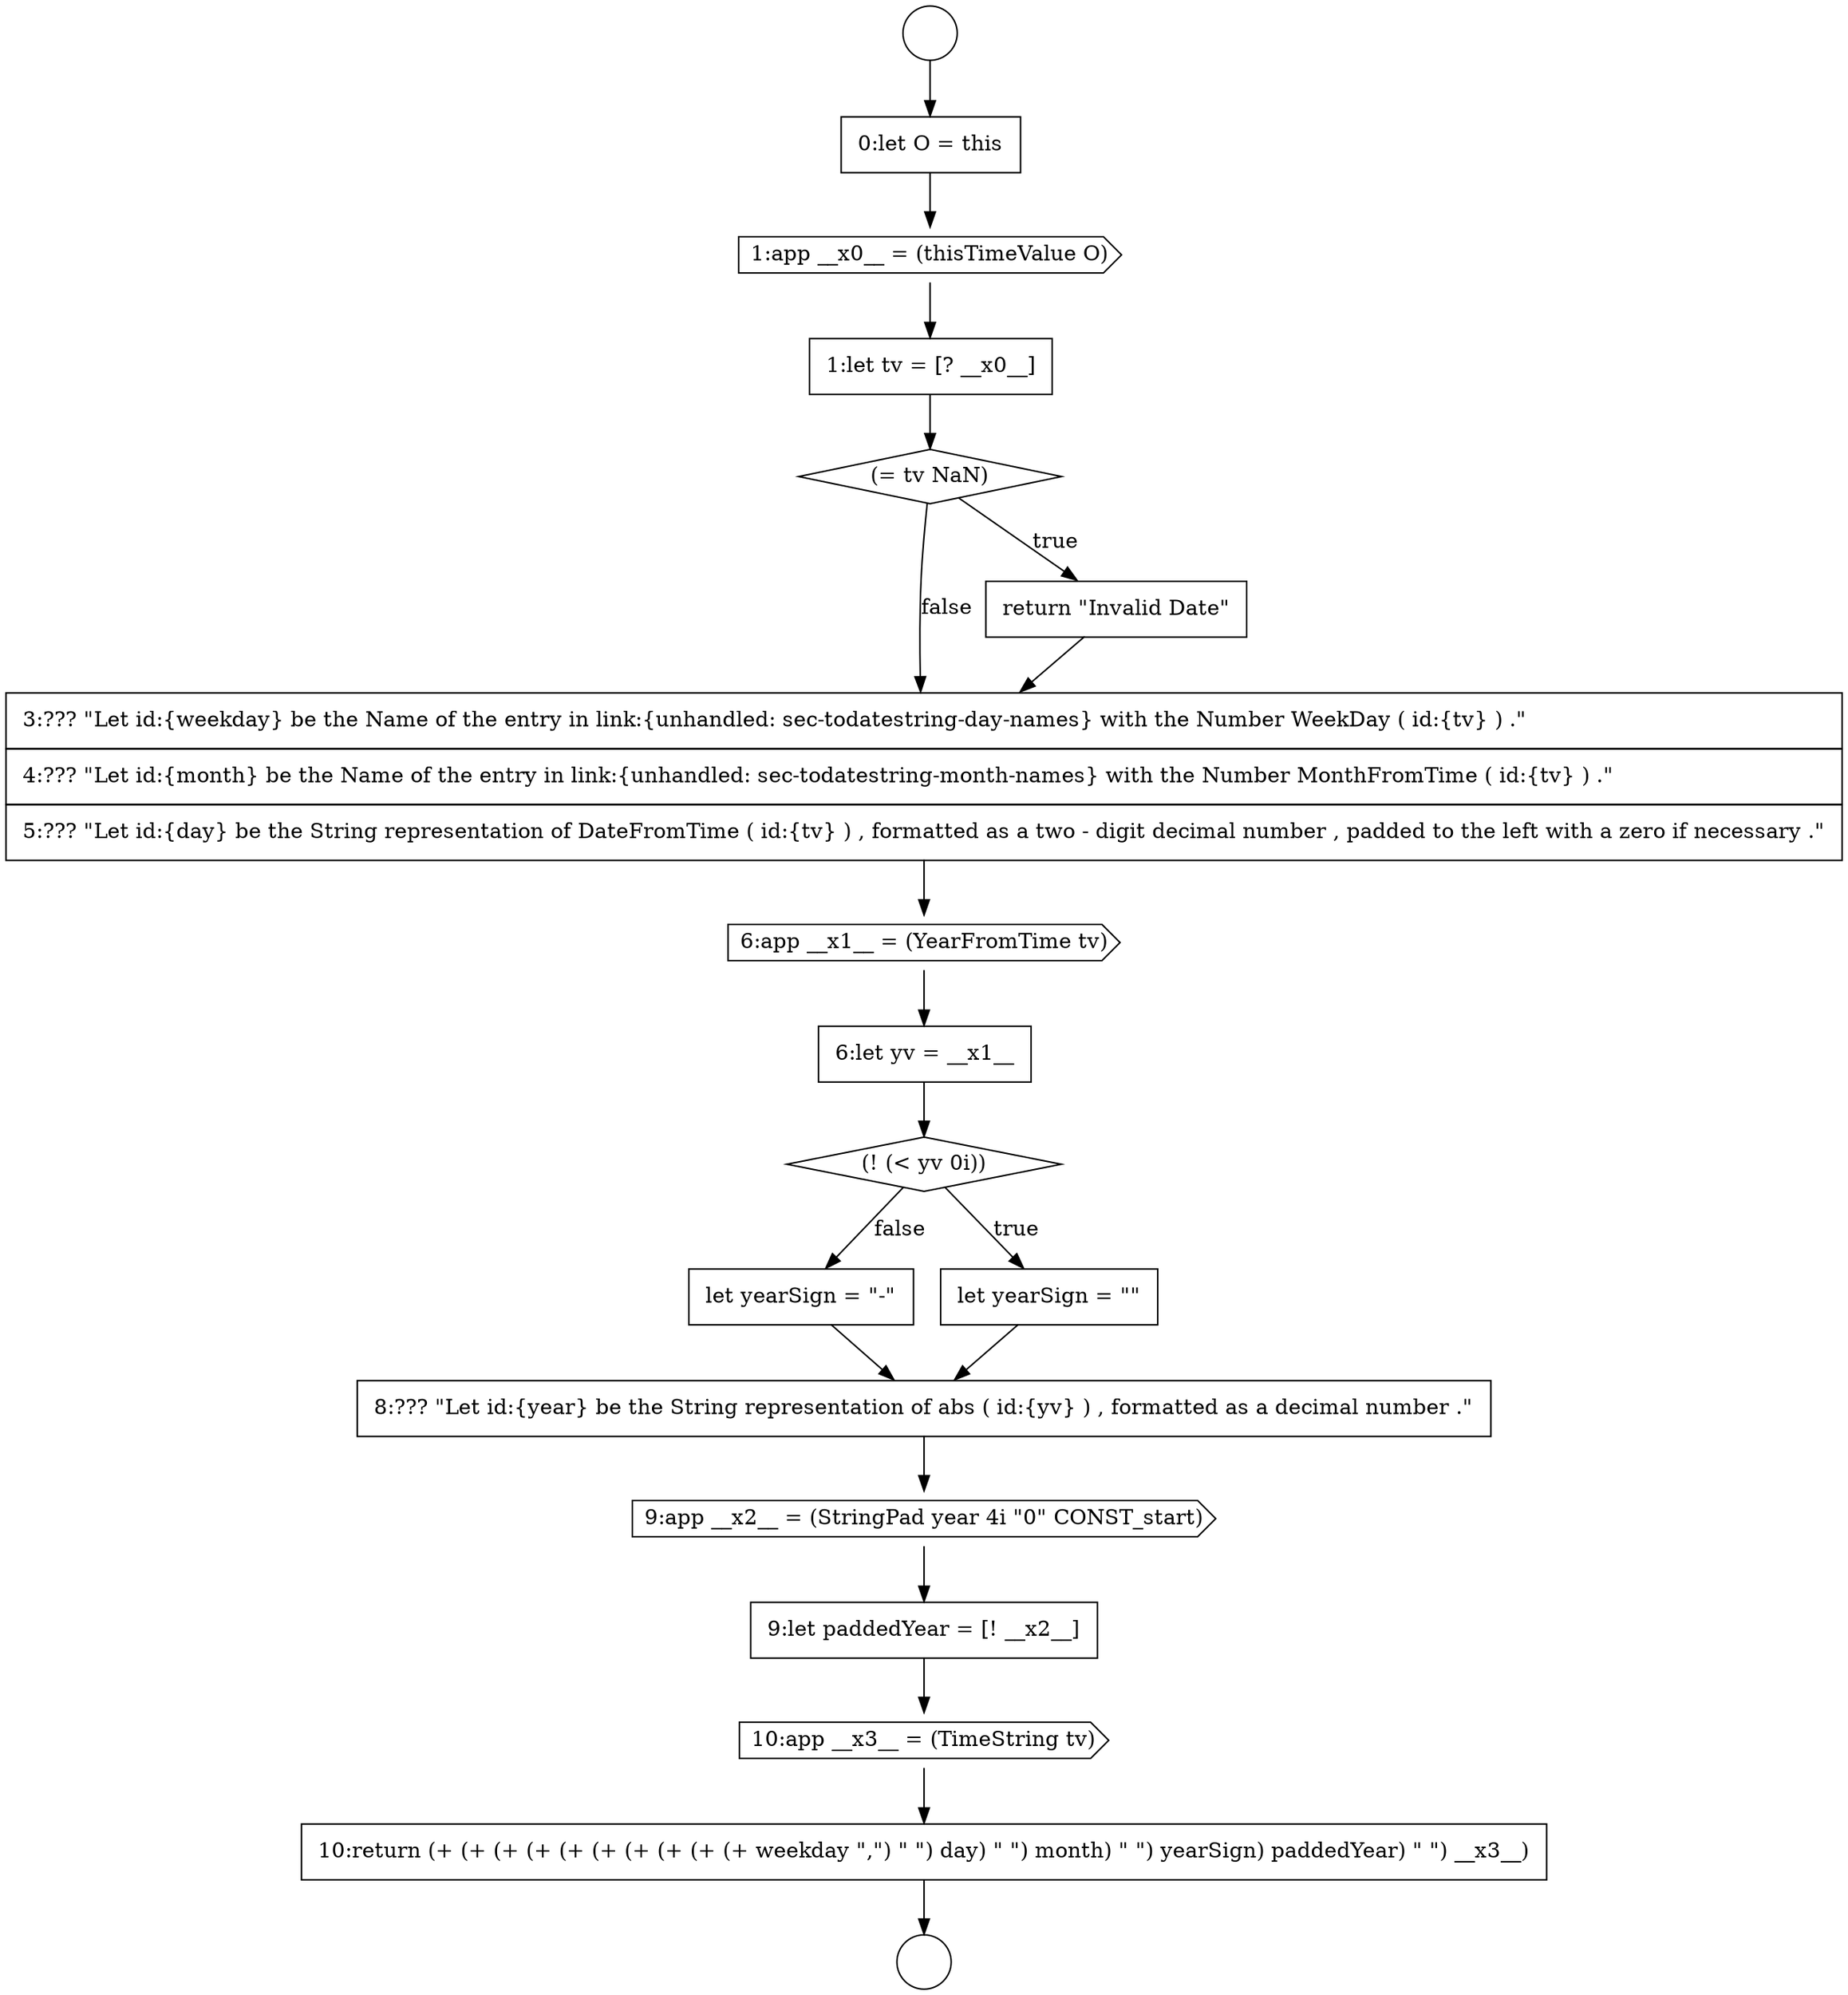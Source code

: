 digraph {
  node13586 [shape=none, margin=0, label=<<font color="black">
    <table border="0" cellborder="1" cellspacing="0" cellpadding="10">
      <tr><td align="left">8:??? &quot;Let id:{year} be the String representation of abs ( id:{yv} ) , formatted as a decimal number .&quot;</td></tr>
    </table>
  </font>> color="black" fillcolor="white" style=filled]
  node13590 [shape=none, margin=0, label=<<font color="black">
    <table border="0" cellborder="1" cellspacing="0" cellpadding="10">
      <tr><td align="left">10:return (+ (+ (+ (+ (+ (+ (+ (+ (+ (+ weekday &quot;,&quot;) &quot; &quot;) day) &quot; &quot;) month) &quot; &quot;) yearSign) paddedYear) &quot; &quot;) __x3__)</td></tr>
    </table>
  </font>> color="black" fillcolor="white" style=filled]
  node13583 [shape=diamond, label=<<font color="black">(! (&lt; yv 0i))</font>> color="black" fillcolor="white" style=filled]
  node13578 [shape=diamond, label=<<font color="black">(= tv NaN)</font>> color="black" fillcolor="white" style=filled]
  node13573 [shape=circle label=" " color="black" fillcolor="white" style=filled]
  node13585 [shape=none, margin=0, label=<<font color="black">
    <table border="0" cellborder="1" cellspacing="0" cellpadding="10">
      <tr><td align="left">let yearSign = &quot;-&quot;</td></tr>
    </table>
  </font>> color="black" fillcolor="white" style=filled]
  node13581 [shape=cds, label=<<font color="black">6:app __x1__ = (YearFromTime tv)</font>> color="black" fillcolor="white" style=filled]
  node13577 [shape=none, margin=0, label=<<font color="black">
    <table border="0" cellborder="1" cellspacing="0" cellpadding="10">
      <tr><td align="left">1:let tv = [? __x0__]</td></tr>
    </table>
  </font>> color="black" fillcolor="white" style=filled]
  node13580 [shape=none, margin=0, label=<<font color="black">
    <table border="0" cellborder="1" cellspacing="0" cellpadding="10">
      <tr><td align="left">3:??? &quot;Let id:{weekday} be the Name of the entry in link:{unhandled: sec-todatestring-day-names} with the Number WeekDay ( id:{tv} ) .&quot;</td></tr>
      <tr><td align="left">4:??? &quot;Let id:{month} be the Name of the entry in link:{unhandled: sec-todatestring-month-names} with the Number MonthFromTime ( id:{tv} ) .&quot;</td></tr>
      <tr><td align="left">5:??? &quot;Let id:{day} be the String representation of DateFromTime ( id:{tv} ) , formatted as a two - digit decimal number , padded to the left with a zero if necessary .&quot;</td></tr>
    </table>
  </font>> color="black" fillcolor="white" style=filled]
  node13575 [shape=none, margin=0, label=<<font color="black">
    <table border="0" cellborder="1" cellspacing="0" cellpadding="10">
      <tr><td align="left">0:let O = this</td></tr>
    </table>
  </font>> color="black" fillcolor="white" style=filled]
  node13587 [shape=cds, label=<<font color="black">9:app __x2__ = (StringPad year 4i &quot;0&quot; CONST_start)</font>> color="black" fillcolor="white" style=filled]
  node13576 [shape=cds, label=<<font color="black">1:app __x0__ = (thisTimeValue O)</font>> color="black" fillcolor="white" style=filled]
  node13584 [shape=none, margin=0, label=<<font color="black">
    <table border="0" cellborder="1" cellspacing="0" cellpadding="10">
      <tr><td align="left">let yearSign = &quot;&quot;</td></tr>
    </table>
  </font>> color="black" fillcolor="white" style=filled]
  node13579 [shape=none, margin=0, label=<<font color="black">
    <table border="0" cellborder="1" cellspacing="0" cellpadding="10">
      <tr><td align="left">return &quot;Invalid Date&quot;</td></tr>
    </table>
  </font>> color="black" fillcolor="white" style=filled]
  node13582 [shape=none, margin=0, label=<<font color="black">
    <table border="0" cellborder="1" cellspacing="0" cellpadding="10">
      <tr><td align="left">6:let yv = __x1__</td></tr>
    </table>
  </font>> color="black" fillcolor="white" style=filled]
  node13588 [shape=none, margin=0, label=<<font color="black">
    <table border="0" cellborder="1" cellspacing="0" cellpadding="10">
      <tr><td align="left">9:let paddedYear = [! __x2__]</td></tr>
    </table>
  </font>> color="black" fillcolor="white" style=filled]
  node13574 [shape=circle label=" " color="black" fillcolor="white" style=filled]
  node13589 [shape=cds, label=<<font color="black">10:app __x3__ = (TimeString tv)</font>> color="black" fillcolor="white" style=filled]
  node13575 -> node13576 [ color="black"]
  node13576 -> node13577 [ color="black"]
  node13581 -> node13582 [ color="black"]
  node13587 -> node13588 [ color="black"]
  node13586 -> node13587 [ color="black"]
  node13584 -> node13586 [ color="black"]
  node13579 -> node13580 [ color="black"]
  node13582 -> node13583 [ color="black"]
  node13578 -> node13579 [label=<<font color="black">true</font>> color="black"]
  node13578 -> node13580 [label=<<font color="black">false</font>> color="black"]
  node13590 -> node13574 [ color="black"]
  node13588 -> node13589 [ color="black"]
  node13585 -> node13586 [ color="black"]
  node13589 -> node13590 [ color="black"]
  node13580 -> node13581 [ color="black"]
  node13583 -> node13584 [label=<<font color="black">true</font>> color="black"]
  node13583 -> node13585 [label=<<font color="black">false</font>> color="black"]
  node13577 -> node13578 [ color="black"]
  node13573 -> node13575 [ color="black"]
}
